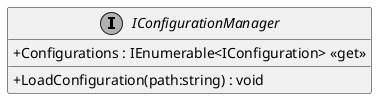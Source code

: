 @startuml
skinparam monochrome true
skinparam classAttributeIconSize 0

interface IConfigurationManager {
    + LoadConfiguration(path:string) : void
    + Configurations : IEnumerable<IConfiguration> <<get>>
}

@enduml
